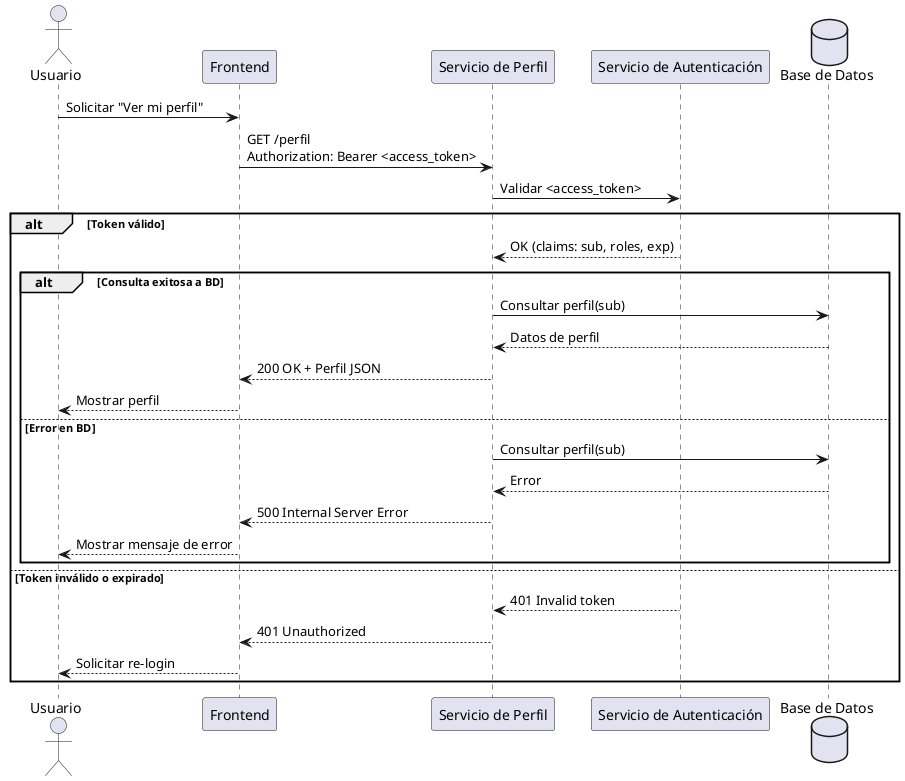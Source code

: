 @startuml
actor Usuario
participant "Frontend" as FE
participant "Servicio de Perfil" as Perfil
participant "Servicio de Autenticación" as Auth
database "Base de Datos" as DB

Usuario -> FE : Solicitar "Ver mi perfil"
FE -> Perfil : GET /perfil\nAuthorization: Bearer <access_token>
Perfil -> Auth : Validar <access_token>

alt Token válido
  Auth --> Perfil : OK (claims: sub, roles, exp)

  alt Consulta exitosa a BD
    Perfil -> DB : Consultar perfil(sub)
    DB --> Perfil : Datos de perfil
    Perfil --> FE : 200 OK + Perfil JSON
    FE --> Usuario : Mostrar perfil
  else Error en BD
    Perfil -> DB : Consultar perfil(sub)
    DB --> Perfil : Error
    Perfil --> FE : 500 Internal Server Error
    FE --> Usuario : Mostrar mensaje de error
  end

else Token inválido o expirado
  Auth --> Perfil : 401 Invalid token
  Perfil --> FE : 401 Unauthorized
  FE --> Usuario : Solicitar re-login
end
@enduml
